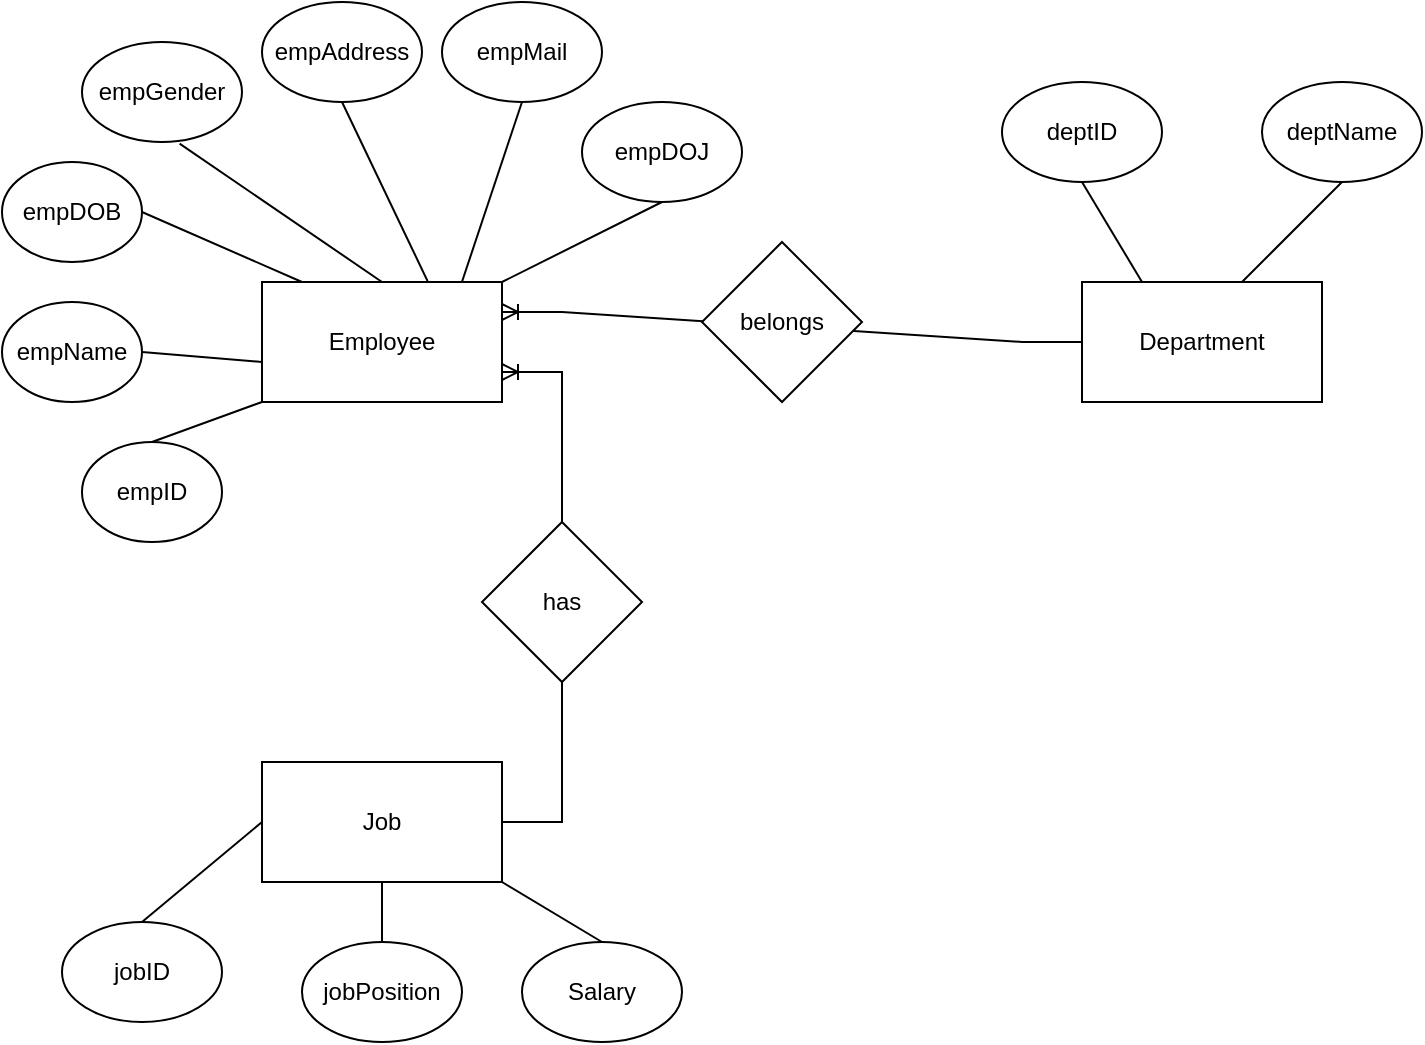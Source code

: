 <mxfile version="21.6.2" type="device">
  <diagram name="Page-1" id="XMw_swfFfV4-5BTEqQVt">
    <mxGraphModel dx="1050" dy="566" grid="1" gridSize="10" guides="1" tooltips="1" connect="1" arrows="1" fold="1" page="1" pageScale="1" pageWidth="827" pageHeight="1169" math="0" shadow="0">
      <root>
        <mxCell id="0" />
        <mxCell id="1" parent="0" />
        <mxCell id="bvadXYX-o8MQvupwGcOu-1" value="Employee" style="rounded=0;whiteSpace=wrap;html=1;" vertex="1" parent="1">
          <mxGeometry x="140" y="200" width="120" height="60" as="geometry" />
        </mxCell>
        <mxCell id="bvadXYX-o8MQvupwGcOu-2" value="Department" style="rounded=0;whiteSpace=wrap;html=1;" vertex="1" parent="1">
          <mxGeometry x="550" y="200" width="120" height="60" as="geometry" />
        </mxCell>
        <mxCell id="bvadXYX-o8MQvupwGcOu-3" value="Job" style="rounded=0;whiteSpace=wrap;html=1;" vertex="1" parent="1">
          <mxGeometry x="140" y="440" width="120" height="60" as="geometry" />
        </mxCell>
        <mxCell id="bvadXYX-o8MQvupwGcOu-6" value="empID" style="ellipse;whiteSpace=wrap;html=1;" vertex="1" parent="1">
          <mxGeometry x="50" y="280" width="70" height="50" as="geometry" />
        </mxCell>
        <mxCell id="bvadXYX-o8MQvupwGcOu-8" value="empName" style="ellipse;whiteSpace=wrap;html=1;" vertex="1" parent="1">
          <mxGeometry x="10" y="210" width="70" height="50" as="geometry" />
        </mxCell>
        <mxCell id="bvadXYX-o8MQvupwGcOu-9" value="empDOB" style="ellipse;whiteSpace=wrap;html=1;" vertex="1" parent="1">
          <mxGeometry x="10" y="140" width="70" height="50" as="geometry" />
        </mxCell>
        <mxCell id="bvadXYX-o8MQvupwGcOu-11" value="empGender" style="ellipse;whiteSpace=wrap;html=1;" vertex="1" parent="1">
          <mxGeometry x="50" y="80" width="80" height="50" as="geometry" />
        </mxCell>
        <mxCell id="bvadXYX-o8MQvupwGcOu-12" value="empAddress" style="ellipse;whiteSpace=wrap;html=1;" vertex="1" parent="1">
          <mxGeometry x="140" y="60" width="80" height="50" as="geometry" />
        </mxCell>
        <mxCell id="bvadXYX-o8MQvupwGcOu-13" value="empMail" style="ellipse;whiteSpace=wrap;html=1;" vertex="1" parent="1">
          <mxGeometry x="230" y="60" width="80" height="50" as="geometry" />
        </mxCell>
        <mxCell id="bvadXYX-o8MQvupwGcOu-14" value="empDOJ" style="ellipse;whiteSpace=wrap;html=1;" vertex="1" parent="1">
          <mxGeometry x="300" y="110" width="80" height="50" as="geometry" />
        </mxCell>
        <mxCell id="bvadXYX-o8MQvupwGcOu-15" value="deptName" style="ellipse;whiteSpace=wrap;html=1;" vertex="1" parent="1">
          <mxGeometry x="640" y="100" width="80" height="50" as="geometry" />
        </mxCell>
        <mxCell id="bvadXYX-o8MQvupwGcOu-16" value="deptID" style="ellipse;whiteSpace=wrap;html=1;" vertex="1" parent="1">
          <mxGeometry x="510" y="100" width="80" height="50" as="geometry" />
        </mxCell>
        <mxCell id="bvadXYX-o8MQvupwGcOu-17" value="jobID" style="ellipse;whiteSpace=wrap;html=1;" vertex="1" parent="1">
          <mxGeometry x="40" y="520" width="80" height="50" as="geometry" />
        </mxCell>
        <mxCell id="bvadXYX-o8MQvupwGcOu-18" value="jobPosition" style="ellipse;whiteSpace=wrap;html=1;" vertex="1" parent="1">
          <mxGeometry x="160" y="530" width="80" height="50" as="geometry" />
        </mxCell>
        <mxCell id="bvadXYX-o8MQvupwGcOu-19" value="Salary" style="ellipse;whiteSpace=wrap;html=1;" vertex="1" parent="1">
          <mxGeometry x="270" y="530" width="80" height="50" as="geometry" />
        </mxCell>
        <mxCell id="bvadXYX-o8MQvupwGcOu-22" value="" style="edgeStyle=entityRelationEdgeStyle;fontSize=12;html=1;endArrow=ERoneToMany;rounded=0;exitX=0;exitY=0.5;exitDx=0;exitDy=0;entryX=1;entryY=0.25;entryDx=0;entryDy=0;" edge="1" parent="1" source="bvadXYX-o8MQvupwGcOu-2" target="bvadXYX-o8MQvupwGcOu-1">
          <mxGeometry width="100" height="100" relative="1" as="geometry">
            <mxPoint x="360" y="440" as="sourcePoint" />
            <mxPoint x="460" y="340" as="targetPoint" />
          </mxGeometry>
        </mxCell>
        <mxCell id="bvadXYX-o8MQvupwGcOu-4" value="belongs" style="rhombus;whiteSpace=wrap;html=1;" vertex="1" parent="1">
          <mxGeometry x="360" y="180" width="80" height="80" as="geometry" />
        </mxCell>
        <mxCell id="bvadXYX-o8MQvupwGcOu-26" value="" style="endArrow=none;html=1;rounded=0;exitX=0.5;exitY=0;exitDx=0;exitDy=0;entryX=0;entryY=0.5;entryDx=0;entryDy=0;" edge="1" parent="1" source="bvadXYX-o8MQvupwGcOu-17" target="bvadXYX-o8MQvupwGcOu-3">
          <mxGeometry width="50" height="50" relative="1" as="geometry">
            <mxPoint x="390" y="420" as="sourcePoint" />
            <mxPoint x="440" y="370" as="targetPoint" />
          </mxGeometry>
        </mxCell>
        <mxCell id="bvadXYX-o8MQvupwGcOu-27" value="" style="endArrow=none;html=1;rounded=0;exitX=0.5;exitY=0;exitDx=0;exitDy=0;entryX=0.5;entryY=1;entryDx=0;entryDy=0;" edge="1" parent="1" source="bvadXYX-o8MQvupwGcOu-18" target="bvadXYX-o8MQvupwGcOu-3">
          <mxGeometry width="50" height="50" relative="1" as="geometry">
            <mxPoint x="390" y="420" as="sourcePoint" />
            <mxPoint x="440" y="370" as="targetPoint" />
          </mxGeometry>
        </mxCell>
        <mxCell id="bvadXYX-o8MQvupwGcOu-28" value="" style="endArrow=none;html=1;rounded=0;exitX=0.5;exitY=0;exitDx=0;exitDy=0;entryX=1;entryY=1;entryDx=0;entryDy=0;" edge="1" parent="1" source="bvadXYX-o8MQvupwGcOu-19" target="bvadXYX-o8MQvupwGcOu-3">
          <mxGeometry width="50" height="50" relative="1" as="geometry">
            <mxPoint x="390" y="420" as="sourcePoint" />
            <mxPoint x="440" y="370" as="targetPoint" />
          </mxGeometry>
        </mxCell>
        <mxCell id="bvadXYX-o8MQvupwGcOu-29" value="" style="endArrow=none;html=1;rounded=0;entryX=0.5;entryY=1;entryDx=0;entryDy=0;exitX=0.25;exitY=0;exitDx=0;exitDy=0;" edge="1" parent="1" source="bvadXYX-o8MQvupwGcOu-2" target="bvadXYX-o8MQvupwGcOu-16">
          <mxGeometry width="50" height="50" relative="1" as="geometry">
            <mxPoint x="390" y="420" as="sourcePoint" />
            <mxPoint x="440" y="370" as="targetPoint" />
          </mxGeometry>
        </mxCell>
        <mxCell id="bvadXYX-o8MQvupwGcOu-30" value="" style="endArrow=none;html=1;rounded=0;entryX=0.5;entryY=1;entryDx=0;entryDy=0;" edge="1" parent="1" target="bvadXYX-o8MQvupwGcOu-15">
          <mxGeometry width="50" height="50" relative="1" as="geometry">
            <mxPoint x="630" y="200" as="sourcePoint" />
            <mxPoint x="440" y="370" as="targetPoint" />
          </mxGeometry>
        </mxCell>
        <mxCell id="bvadXYX-o8MQvupwGcOu-31" value="" style="endArrow=none;html=1;rounded=0;entryX=0.5;entryY=1;entryDx=0;entryDy=0;exitX=1;exitY=0;exitDx=0;exitDy=0;" edge="1" parent="1" source="bvadXYX-o8MQvupwGcOu-1" target="bvadXYX-o8MQvupwGcOu-14">
          <mxGeometry width="50" height="50" relative="1" as="geometry">
            <mxPoint x="390" y="320" as="sourcePoint" />
            <mxPoint x="440" y="270" as="targetPoint" />
          </mxGeometry>
        </mxCell>
        <mxCell id="bvadXYX-o8MQvupwGcOu-32" value="" style="endArrow=none;html=1;rounded=0;entryX=0.5;entryY=1;entryDx=0;entryDy=0;exitX=0.833;exitY=0;exitDx=0;exitDy=0;exitPerimeter=0;" edge="1" parent="1" source="bvadXYX-o8MQvupwGcOu-1" target="bvadXYX-o8MQvupwGcOu-13">
          <mxGeometry width="50" height="50" relative="1" as="geometry">
            <mxPoint x="390" y="320" as="sourcePoint" />
            <mxPoint x="440" y="270" as="targetPoint" />
          </mxGeometry>
        </mxCell>
        <mxCell id="bvadXYX-o8MQvupwGcOu-33" value="" style="endArrow=none;html=1;rounded=0;entryX=0.5;entryY=1;entryDx=0;entryDy=0;exitX=0.69;exitY=-0.007;exitDx=0;exitDy=0;exitPerimeter=0;" edge="1" parent="1" source="bvadXYX-o8MQvupwGcOu-1" target="bvadXYX-o8MQvupwGcOu-12">
          <mxGeometry width="50" height="50" relative="1" as="geometry">
            <mxPoint x="390" y="320" as="sourcePoint" />
            <mxPoint x="440" y="270" as="targetPoint" />
          </mxGeometry>
        </mxCell>
        <mxCell id="bvadXYX-o8MQvupwGcOu-34" value="" style="endArrow=none;html=1;rounded=0;entryX=0.61;entryY=1.016;entryDx=0;entryDy=0;entryPerimeter=0;exitX=0.5;exitY=0;exitDx=0;exitDy=0;" edge="1" parent="1" source="bvadXYX-o8MQvupwGcOu-1" target="bvadXYX-o8MQvupwGcOu-11">
          <mxGeometry width="50" height="50" relative="1" as="geometry">
            <mxPoint x="390" y="320" as="sourcePoint" />
            <mxPoint x="440" y="270" as="targetPoint" />
          </mxGeometry>
        </mxCell>
        <mxCell id="bvadXYX-o8MQvupwGcOu-35" value="" style="endArrow=none;html=1;rounded=0;entryX=1;entryY=0.5;entryDx=0;entryDy=0;" edge="1" parent="1" target="bvadXYX-o8MQvupwGcOu-9">
          <mxGeometry width="50" height="50" relative="1" as="geometry">
            <mxPoint x="160" y="200" as="sourcePoint" />
            <mxPoint x="440" y="270" as="targetPoint" />
          </mxGeometry>
        </mxCell>
        <mxCell id="bvadXYX-o8MQvupwGcOu-36" value="" style="endArrow=none;html=1;rounded=0;exitX=1;exitY=0.5;exitDx=0;exitDy=0;" edge="1" parent="1" source="bvadXYX-o8MQvupwGcOu-8">
          <mxGeometry width="50" height="50" relative="1" as="geometry">
            <mxPoint x="390" y="320" as="sourcePoint" />
            <mxPoint x="140" y="240" as="targetPoint" />
          </mxGeometry>
        </mxCell>
        <mxCell id="bvadXYX-o8MQvupwGcOu-37" value="" style="endArrow=none;html=1;rounded=0;exitX=0.5;exitY=0;exitDx=0;exitDy=0;entryX=0;entryY=1;entryDx=0;entryDy=0;" edge="1" parent="1" source="bvadXYX-o8MQvupwGcOu-6" target="bvadXYX-o8MQvupwGcOu-1">
          <mxGeometry width="50" height="50" relative="1" as="geometry">
            <mxPoint x="390" y="320" as="sourcePoint" />
            <mxPoint x="440" y="270" as="targetPoint" />
          </mxGeometry>
        </mxCell>
        <mxCell id="bvadXYX-o8MQvupwGcOu-38" value="" style="edgeStyle=entityRelationEdgeStyle;fontSize=12;html=1;endArrow=ERoneToMany;rounded=0;exitX=1;exitY=0.5;exitDx=0;exitDy=0;entryX=1;entryY=0.75;entryDx=0;entryDy=0;" edge="1" parent="1" source="bvadXYX-o8MQvupwGcOu-3" target="bvadXYX-o8MQvupwGcOu-1">
          <mxGeometry width="100" height="100" relative="1" as="geometry">
            <mxPoint x="350" y="485" as="sourcePoint" />
            <mxPoint x="350" y="260" as="targetPoint" />
          </mxGeometry>
        </mxCell>
        <mxCell id="bvadXYX-o8MQvupwGcOu-5" value="has" style="rhombus;whiteSpace=wrap;html=1;" vertex="1" parent="1">
          <mxGeometry x="250" y="320" width="80" height="80" as="geometry" />
        </mxCell>
      </root>
    </mxGraphModel>
  </diagram>
</mxfile>
